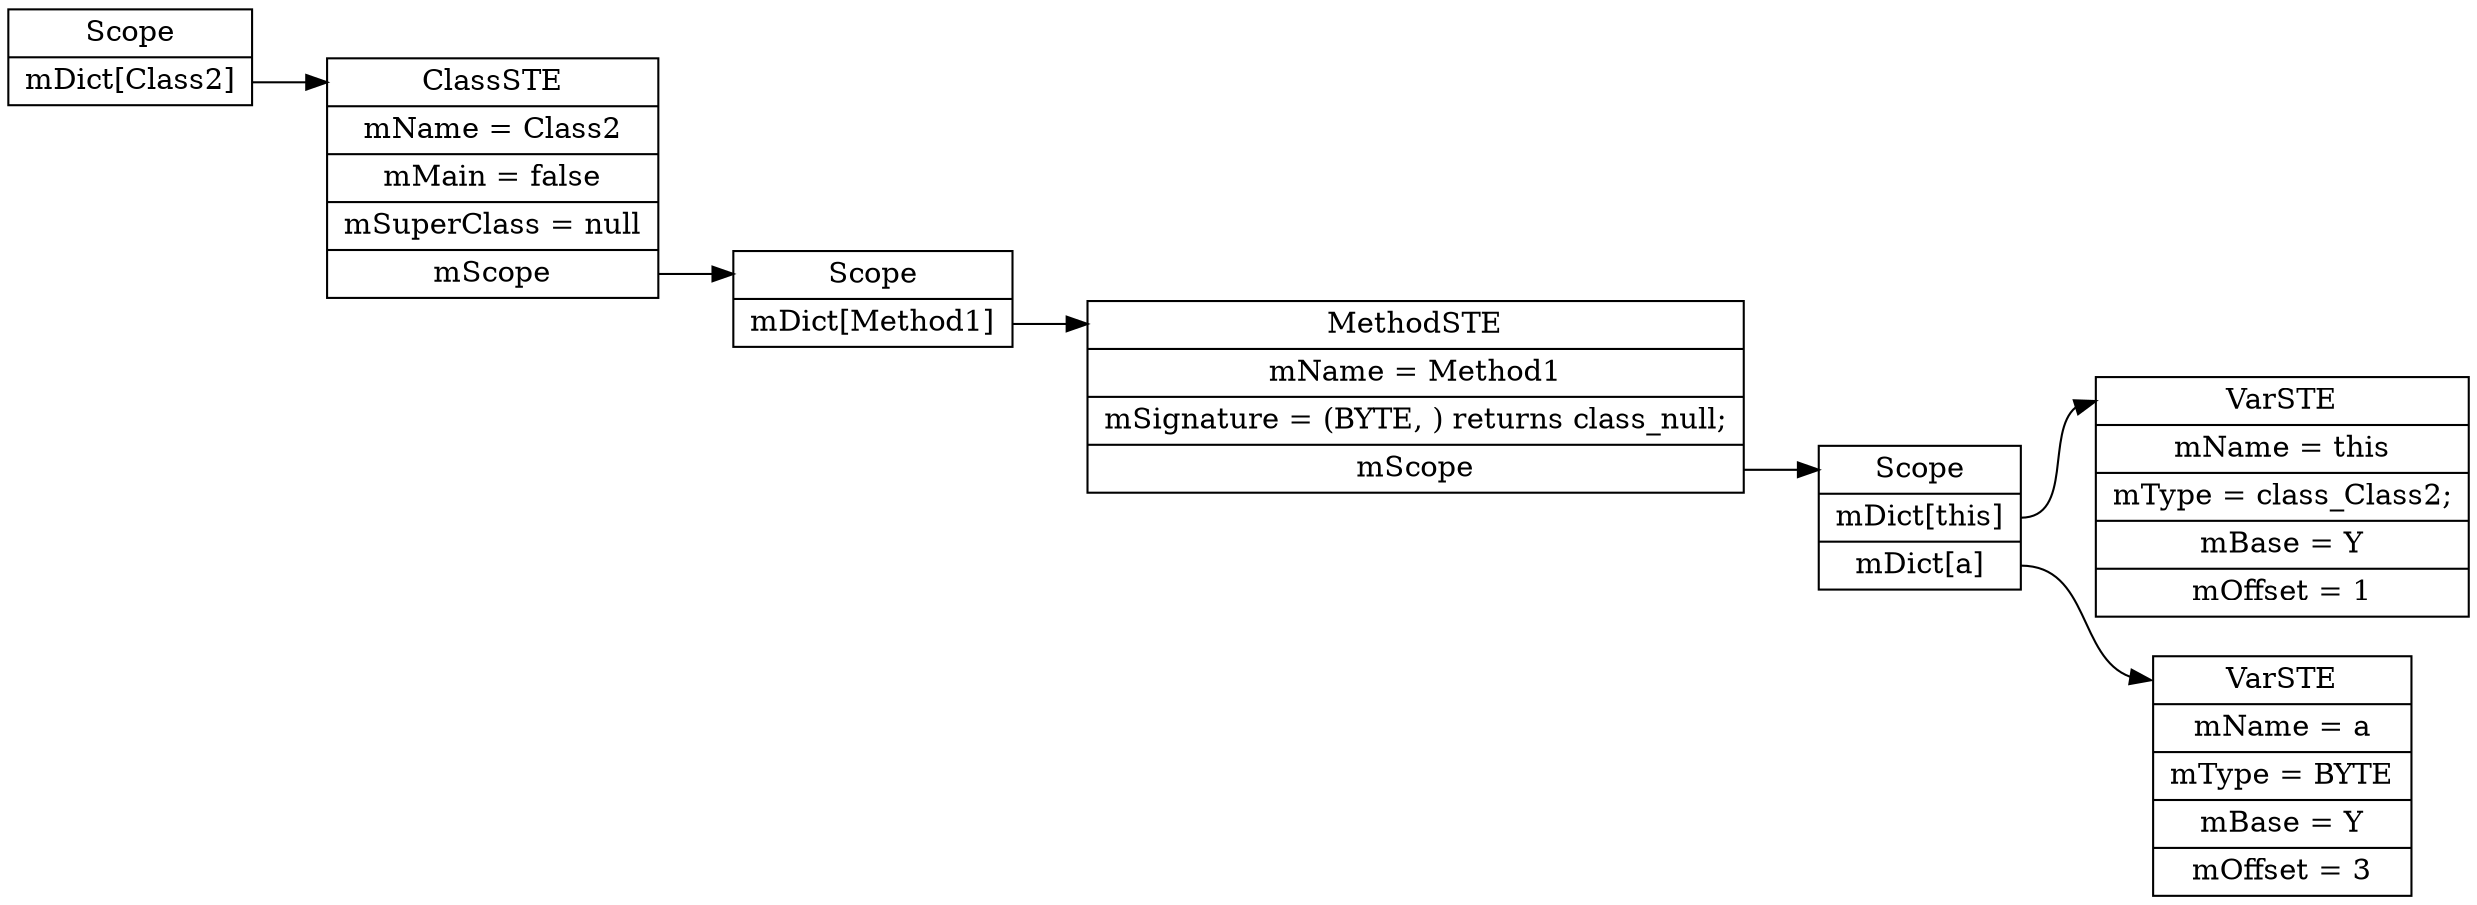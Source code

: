 digraph SymTable {
	graph [rankdir="LR"];
	node [shape=record];
	0 [label=" <f0> Scope | <f1> mDict\[Class2\] "];
	0:<f1> -> 1:<f0>;
	1 [label=" <f0> ClassSTE | <f1> mName = Class2| <f2> mMain = false| <f3> mSuperClass = null| <f4> mScope "];
	1:<f4> -> 2:<f0>;
	2 [label=" <f0> Scope | <f1> mDict\[Method1\] "];
	2:<f1> -> 3:<f0>;
	3 [label=" <f0> MethodSTE | <f1> mName = Method1| <f2> mSignature = (BYTE, ) returns class_null;| <f3> mScope "];
	3:<f3> -> 4:<f0>;
	4 [label=" <f0> Scope | <f1> mDict\[this\] | <f2> mDict\[a\] "];
	4:<f1> -> 5:<f0>;
	5 [label=" <f0> VarSTE | <f1> mName = this| <f2> mType = class_Class2;| <f3> mBase = Y| <f4> mOffset = 1"];
	4:<f2> -> 6:<f0>;
	6 [label=" <f0> VarSTE | <f1> mName = a| <f2> mType = BYTE| <f3> mBase = Y| <f4> mOffset = 3"];
}

